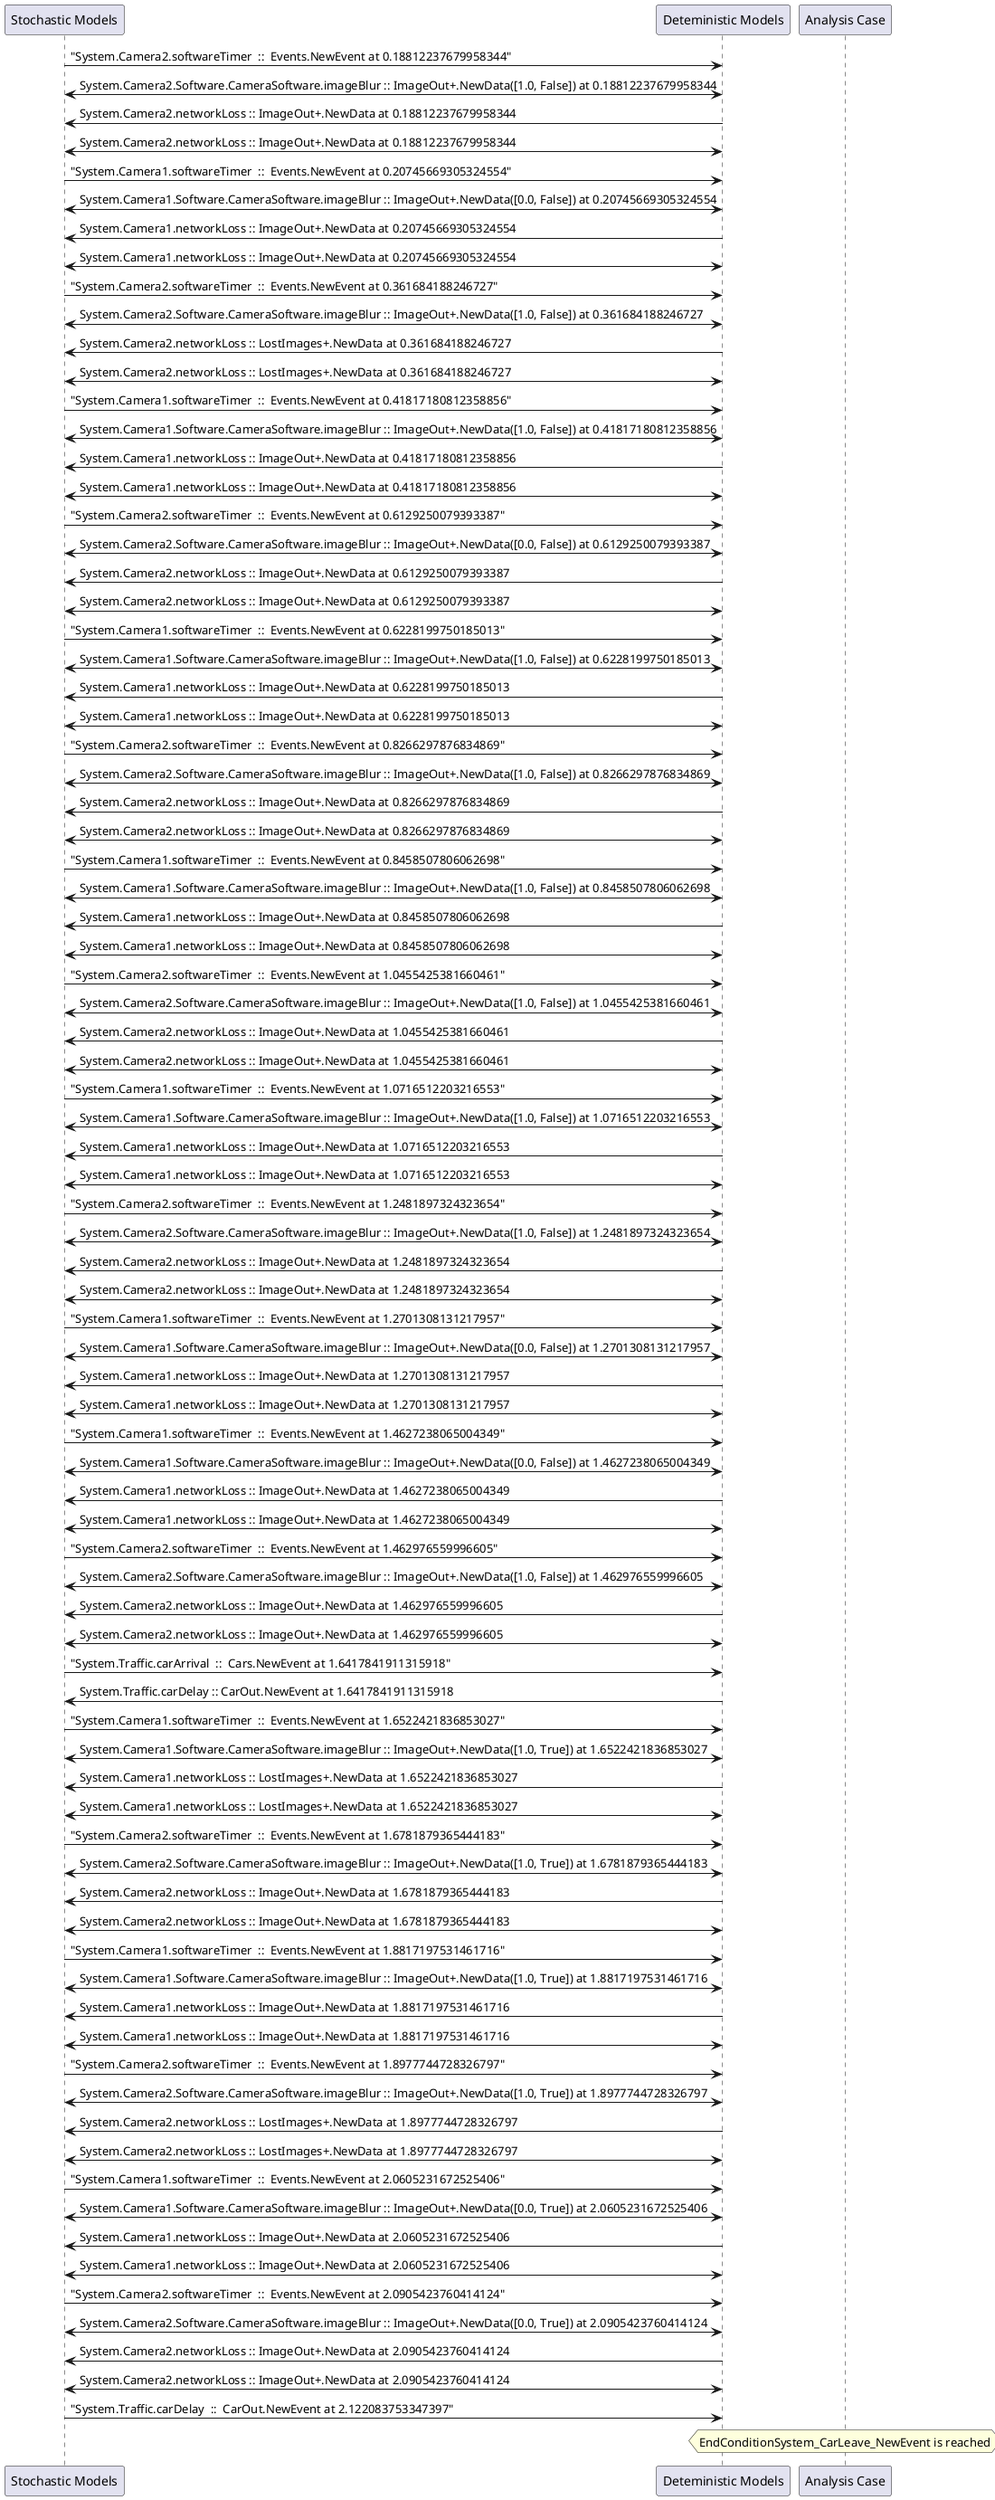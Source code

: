 
	@startuml
	participant "Stochastic Models" as stochmodel
	participant "Deteministic Models" as detmodel
	participant "Analysis Case" as analysis
	{24979_stop} stochmodel -> detmodel : "System.Camera2.softwareTimer  ::  Events.NewEvent at 0.18812237679958344"
detmodel <-> stochmodel : System.Camera2.Software.CameraSoftware.imageBlur :: ImageOut+.NewData([1.0, False]) at 0.18812237679958344
detmodel -> stochmodel : System.Camera2.networkLoss :: ImageOut+.NewData at 0.18812237679958344
detmodel <-> stochmodel : System.Camera2.networkLoss :: ImageOut+.NewData at 0.18812237679958344
{24964_stop} stochmodel -> detmodel : "System.Camera1.softwareTimer  ::  Events.NewEvent at 0.20745669305324554"
detmodel <-> stochmodel : System.Camera1.Software.CameraSoftware.imageBlur :: ImageOut+.NewData([0.0, False]) at 0.20745669305324554
detmodel -> stochmodel : System.Camera1.networkLoss :: ImageOut+.NewData at 0.20745669305324554
detmodel <-> stochmodel : System.Camera1.networkLoss :: ImageOut+.NewData at 0.20745669305324554
{24980_stop} stochmodel -> detmodel : "System.Camera2.softwareTimer  ::  Events.NewEvent at 0.361684188246727"
detmodel <-> stochmodel : System.Camera2.Software.CameraSoftware.imageBlur :: ImageOut+.NewData([1.0, False]) at 0.361684188246727
detmodel -> stochmodel : System.Camera2.networkLoss :: LostImages+.NewData at 0.361684188246727
detmodel <-> stochmodel : System.Camera2.networkLoss :: LostImages+.NewData at 0.361684188246727
{24965_stop} stochmodel -> detmodel : "System.Camera1.softwareTimer  ::  Events.NewEvent at 0.41817180812358856"
detmodel <-> stochmodel : System.Camera1.Software.CameraSoftware.imageBlur :: ImageOut+.NewData([1.0, False]) at 0.41817180812358856
detmodel -> stochmodel : System.Camera1.networkLoss :: ImageOut+.NewData at 0.41817180812358856
detmodel <-> stochmodel : System.Camera1.networkLoss :: ImageOut+.NewData at 0.41817180812358856
{24981_stop} stochmodel -> detmodel : "System.Camera2.softwareTimer  ::  Events.NewEvent at 0.6129250079393387"
detmodel <-> stochmodel : System.Camera2.Software.CameraSoftware.imageBlur :: ImageOut+.NewData([0.0, False]) at 0.6129250079393387
detmodel -> stochmodel : System.Camera2.networkLoss :: ImageOut+.NewData at 0.6129250079393387
detmodel <-> stochmodel : System.Camera2.networkLoss :: ImageOut+.NewData at 0.6129250079393387
{24966_stop} stochmodel -> detmodel : "System.Camera1.softwareTimer  ::  Events.NewEvent at 0.6228199750185013"
detmodel <-> stochmodel : System.Camera1.Software.CameraSoftware.imageBlur :: ImageOut+.NewData([1.0, False]) at 0.6228199750185013
detmodel -> stochmodel : System.Camera1.networkLoss :: ImageOut+.NewData at 0.6228199750185013
detmodel <-> stochmodel : System.Camera1.networkLoss :: ImageOut+.NewData at 0.6228199750185013
{24982_stop} stochmodel -> detmodel : "System.Camera2.softwareTimer  ::  Events.NewEvent at 0.8266297876834869"
detmodel <-> stochmodel : System.Camera2.Software.CameraSoftware.imageBlur :: ImageOut+.NewData([1.0, False]) at 0.8266297876834869
detmodel -> stochmodel : System.Camera2.networkLoss :: ImageOut+.NewData at 0.8266297876834869
detmodel <-> stochmodel : System.Camera2.networkLoss :: ImageOut+.NewData at 0.8266297876834869
{24967_stop} stochmodel -> detmodel : "System.Camera1.softwareTimer  ::  Events.NewEvent at 0.8458507806062698"
detmodel <-> stochmodel : System.Camera1.Software.CameraSoftware.imageBlur :: ImageOut+.NewData([1.0, False]) at 0.8458507806062698
detmodel -> stochmodel : System.Camera1.networkLoss :: ImageOut+.NewData at 0.8458507806062698
detmodel <-> stochmodel : System.Camera1.networkLoss :: ImageOut+.NewData at 0.8458507806062698
{24983_stop} stochmodel -> detmodel : "System.Camera2.softwareTimer  ::  Events.NewEvent at 1.0455425381660461"
detmodel <-> stochmodel : System.Camera2.Software.CameraSoftware.imageBlur :: ImageOut+.NewData([1.0, False]) at 1.0455425381660461
detmodel -> stochmodel : System.Camera2.networkLoss :: ImageOut+.NewData at 1.0455425381660461
detmodel <-> stochmodel : System.Camera2.networkLoss :: ImageOut+.NewData at 1.0455425381660461
{24968_stop} stochmodel -> detmodel : "System.Camera1.softwareTimer  ::  Events.NewEvent at 1.0716512203216553"
detmodel <-> stochmodel : System.Camera1.Software.CameraSoftware.imageBlur :: ImageOut+.NewData([1.0, False]) at 1.0716512203216553
detmodel -> stochmodel : System.Camera1.networkLoss :: ImageOut+.NewData at 1.0716512203216553
detmodel <-> stochmodel : System.Camera1.networkLoss :: ImageOut+.NewData at 1.0716512203216553
{24984_stop} stochmodel -> detmodel : "System.Camera2.softwareTimer  ::  Events.NewEvent at 1.2481897324323654"
detmodel <-> stochmodel : System.Camera2.Software.CameraSoftware.imageBlur :: ImageOut+.NewData([1.0, False]) at 1.2481897324323654
detmodel -> stochmodel : System.Camera2.networkLoss :: ImageOut+.NewData at 1.2481897324323654
detmodel <-> stochmodel : System.Camera2.networkLoss :: ImageOut+.NewData at 1.2481897324323654
{24969_stop} stochmodel -> detmodel : "System.Camera1.softwareTimer  ::  Events.NewEvent at 1.2701308131217957"
detmodel <-> stochmodel : System.Camera1.Software.CameraSoftware.imageBlur :: ImageOut+.NewData([0.0, False]) at 1.2701308131217957
detmodel -> stochmodel : System.Camera1.networkLoss :: ImageOut+.NewData at 1.2701308131217957
detmodel <-> stochmodel : System.Camera1.networkLoss :: ImageOut+.NewData at 1.2701308131217957
{24970_stop} stochmodel -> detmodel : "System.Camera1.softwareTimer  ::  Events.NewEvent at 1.4627238065004349"
detmodel <-> stochmodel : System.Camera1.Software.CameraSoftware.imageBlur :: ImageOut+.NewData([0.0, False]) at 1.4627238065004349
detmodel -> stochmodel : System.Camera1.networkLoss :: ImageOut+.NewData at 1.4627238065004349
detmodel <-> stochmodel : System.Camera1.networkLoss :: ImageOut+.NewData at 1.4627238065004349
{24985_stop} stochmodel -> detmodel : "System.Camera2.softwareTimer  ::  Events.NewEvent at 1.462976559996605"
detmodel <-> stochmodel : System.Camera2.Software.CameraSoftware.imageBlur :: ImageOut+.NewData([1.0, False]) at 1.462976559996605
detmodel -> stochmodel : System.Camera2.networkLoss :: ImageOut+.NewData at 1.462976559996605
detmodel <-> stochmodel : System.Camera2.networkLoss :: ImageOut+.NewData at 1.462976559996605
{24994_stop} stochmodel -> detmodel : "System.Traffic.carArrival  ::  Cars.NewEvent at 1.6417841911315918"
{25001_start} detmodel -> stochmodel : System.Traffic.carDelay :: CarOut.NewEvent at 1.6417841911315918
{24971_stop} stochmodel -> detmodel : "System.Camera1.softwareTimer  ::  Events.NewEvent at 1.6522421836853027"
detmodel <-> stochmodel : System.Camera1.Software.CameraSoftware.imageBlur :: ImageOut+.NewData([1.0, True]) at 1.6522421836853027
detmodel -> stochmodel : System.Camera1.networkLoss :: LostImages+.NewData at 1.6522421836853027
detmodel <-> stochmodel : System.Camera1.networkLoss :: LostImages+.NewData at 1.6522421836853027
{24986_stop} stochmodel -> detmodel : "System.Camera2.softwareTimer  ::  Events.NewEvent at 1.6781879365444183"
detmodel <-> stochmodel : System.Camera2.Software.CameraSoftware.imageBlur :: ImageOut+.NewData([1.0, True]) at 1.6781879365444183
detmodel -> stochmodel : System.Camera2.networkLoss :: ImageOut+.NewData at 1.6781879365444183
detmodel <-> stochmodel : System.Camera2.networkLoss :: ImageOut+.NewData at 1.6781879365444183
{24972_stop} stochmodel -> detmodel : "System.Camera1.softwareTimer  ::  Events.NewEvent at 1.8817197531461716"
detmodel <-> stochmodel : System.Camera1.Software.CameraSoftware.imageBlur :: ImageOut+.NewData([1.0, True]) at 1.8817197531461716
detmodel -> stochmodel : System.Camera1.networkLoss :: ImageOut+.NewData at 1.8817197531461716
detmodel <-> stochmodel : System.Camera1.networkLoss :: ImageOut+.NewData at 1.8817197531461716
{24987_stop} stochmodel -> detmodel : "System.Camera2.softwareTimer  ::  Events.NewEvent at 1.8977744728326797"
detmodel <-> stochmodel : System.Camera2.Software.CameraSoftware.imageBlur :: ImageOut+.NewData([1.0, True]) at 1.8977744728326797
detmodel -> stochmodel : System.Camera2.networkLoss :: LostImages+.NewData at 1.8977744728326797
detmodel <-> stochmodel : System.Camera2.networkLoss :: LostImages+.NewData at 1.8977744728326797
{24973_stop} stochmodel -> detmodel : "System.Camera1.softwareTimer  ::  Events.NewEvent at 2.0605231672525406"
detmodel <-> stochmodel : System.Camera1.Software.CameraSoftware.imageBlur :: ImageOut+.NewData([0.0, True]) at 2.0605231672525406
detmodel -> stochmodel : System.Camera1.networkLoss :: ImageOut+.NewData at 2.0605231672525406
detmodel <-> stochmodel : System.Camera1.networkLoss :: ImageOut+.NewData at 2.0605231672525406
{24988_stop} stochmodel -> detmodel : "System.Camera2.softwareTimer  ::  Events.NewEvent at 2.0905423760414124"
detmodel <-> stochmodel : System.Camera2.Software.CameraSoftware.imageBlur :: ImageOut+.NewData([0.0, True]) at 2.0905423760414124
detmodel -> stochmodel : System.Camera2.networkLoss :: ImageOut+.NewData at 2.0905423760414124
detmodel <-> stochmodel : System.Camera2.networkLoss :: ImageOut+.NewData at 2.0905423760414124
{25001_stop} stochmodel -> detmodel : "System.Traffic.carDelay  ::  CarOut.NewEvent at 2.122083753347397"
{25001_start} <-> {25001_stop} : delay
hnote over analysis 
EndConditionSystem_CarLeave_NewEvent is reached
endnote
@enduml